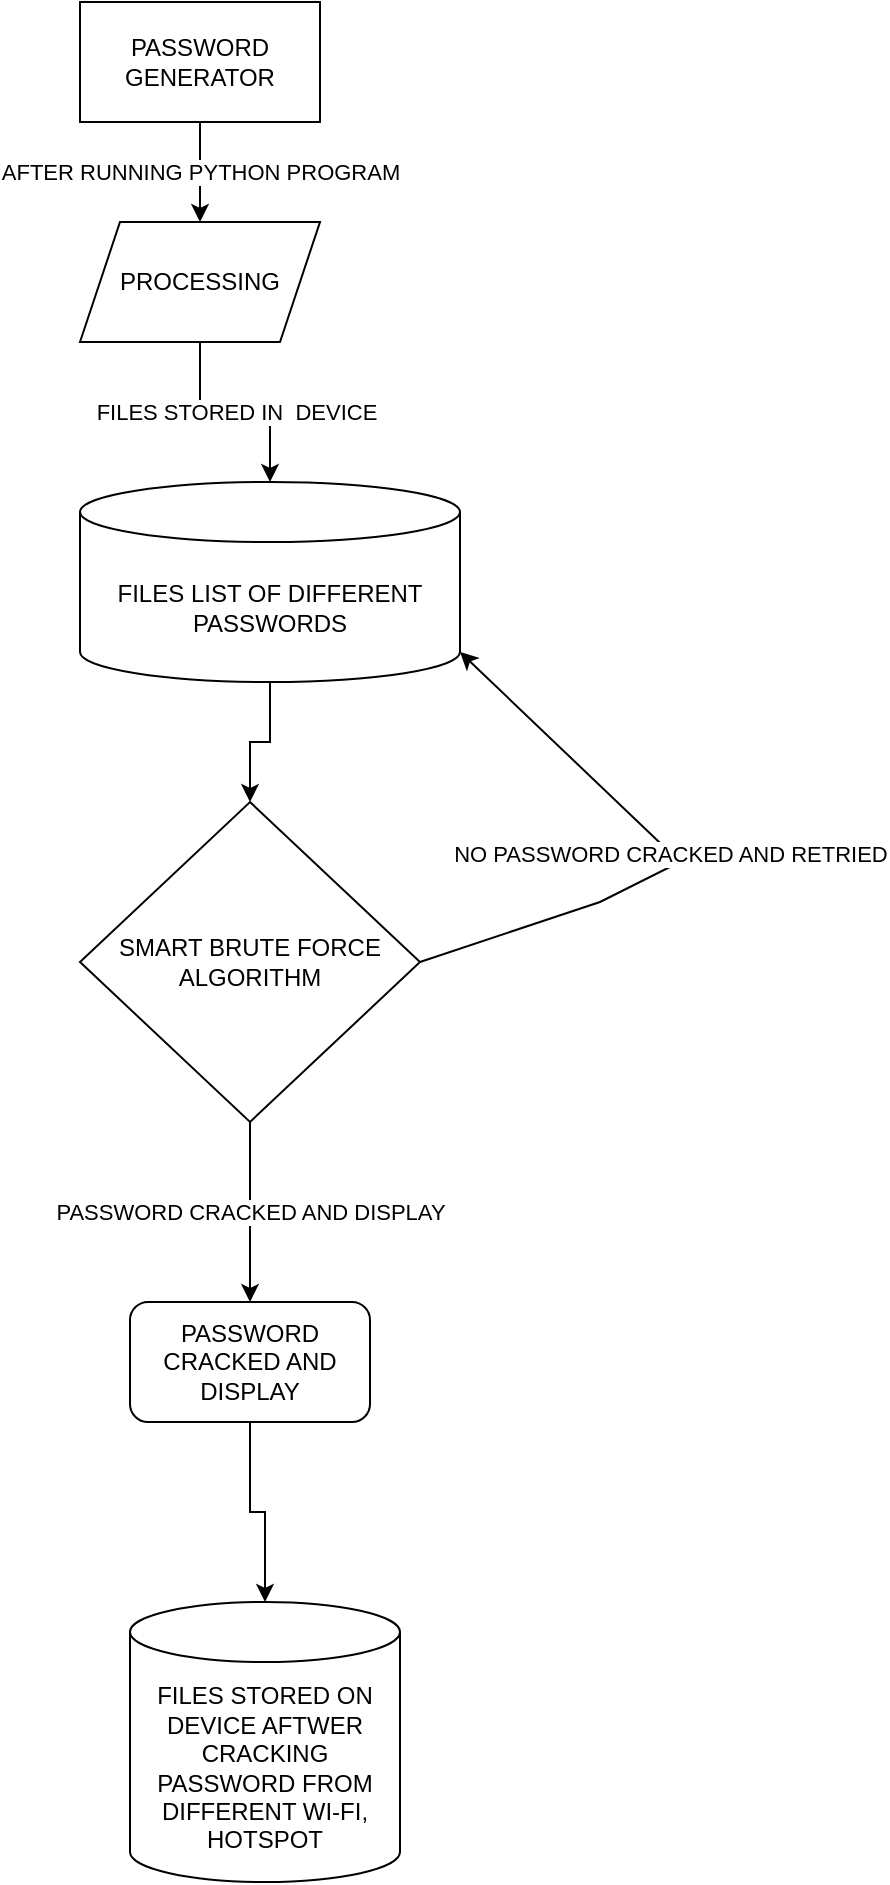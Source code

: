 <mxfile version="21.3.2" type="github">
  <diagram name="Page-1" id="wJfqy84jbx1mH-gcrJG9">
    <mxGraphModel dx="825" dy="484" grid="1" gridSize="10" guides="1" tooltips="1" connect="1" arrows="1" fold="1" page="1" pageScale="1" pageWidth="850" pageHeight="1100" math="0" shadow="0">
      <root>
        <mxCell id="0" />
        <mxCell id="1" parent="0" />
        <mxCell id="M8iI-ZJ8Y9nv1bdVEnX5-4" value="AFTER RUNNING PYTHON PROGRAM" style="edgeStyle=orthogonalEdgeStyle;rounded=0;orthogonalLoop=1;jettySize=auto;html=1;" edge="1" parent="1" source="M8iI-ZJ8Y9nv1bdVEnX5-1" target="M8iI-ZJ8Y9nv1bdVEnX5-3">
          <mxGeometry relative="1" as="geometry" />
        </mxCell>
        <mxCell id="M8iI-ZJ8Y9nv1bdVEnX5-1" value="PASSWORD GENERATOR" style="rounded=0;whiteSpace=wrap;html=1;" vertex="1" parent="1">
          <mxGeometry x="320" y="80" width="120" height="60" as="geometry" />
        </mxCell>
        <mxCell id="M8iI-ZJ8Y9nv1bdVEnX5-7" value="" style="edgeStyle=orthogonalEdgeStyle;rounded=0;orthogonalLoop=1;jettySize=auto;html=1;" edge="1" parent="1" source="M8iI-ZJ8Y9nv1bdVEnX5-2" target="M8iI-ZJ8Y9nv1bdVEnX5-6">
          <mxGeometry relative="1" as="geometry" />
        </mxCell>
        <mxCell id="M8iI-ZJ8Y9nv1bdVEnX5-2" value="FILES LIST OF DIFFERENT PASSWORDS" style="shape=cylinder3;whiteSpace=wrap;html=1;boundedLbl=1;backgroundOutline=1;size=15;" vertex="1" parent="1">
          <mxGeometry x="320" y="320" width="190" height="100" as="geometry" />
        </mxCell>
        <mxCell id="M8iI-ZJ8Y9nv1bdVEnX5-5" value="FILES STORED IN&amp;nbsp; DEVICE" style="edgeStyle=orthogonalEdgeStyle;rounded=0;orthogonalLoop=1;jettySize=auto;html=1;" edge="1" parent="1" source="M8iI-ZJ8Y9nv1bdVEnX5-3" target="M8iI-ZJ8Y9nv1bdVEnX5-2">
          <mxGeometry relative="1" as="geometry" />
        </mxCell>
        <mxCell id="M8iI-ZJ8Y9nv1bdVEnX5-3" value="PROCESSING" style="shape=parallelogram;perimeter=parallelogramPerimeter;whiteSpace=wrap;html=1;fixedSize=1;" vertex="1" parent="1">
          <mxGeometry x="320" y="190" width="120" height="60" as="geometry" />
        </mxCell>
        <mxCell id="M8iI-ZJ8Y9nv1bdVEnX5-9" value="PASSWORD CRACKED AND DISPLAY" style="edgeStyle=orthogonalEdgeStyle;rounded=0;orthogonalLoop=1;jettySize=auto;html=1;" edge="1" parent="1" source="M8iI-ZJ8Y9nv1bdVEnX5-6" target="M8iI-ZJ8Y9nv1bdVEnX5-8">
          <mxGeometry relative="1" as="geometry" />
        </mxCell>
        <mxCell id="M8iI-ZJ8Y9nv1bdVEnX5-6" value="SMART BRUTE FORCE ALGORITHM" style="rhombus;whiteSpace=wrap;html=1;" vertex="1" parent="1">
          <mxGeometry x="320" y="480" width="170" height="160" as="geometry" />
        </mxCell>
        <mxCell id="M8iI-ZJ8Y9nv1bdVEnX5-11" value="" style="edgeStyle=orthogonalEdgeStyle;rounded=0;orthogonalLoop=1;jettySize=auto;html=1;" edge="1" parent="1" source="M8iI-ZJ8Y9nv1bdVEnX5-8" target="M8iI-ZJ8Y9nv1bdVEnX5-10">
          <mxGeometry relative="1" as="geometry" />
        </mxCell>
        <mxCell id="M8iI-ZJ8Y9nv1bdVEnX5-8" value="PASSWORD CRACKED AND DISPLAY" style="rounded=1;whiteSpace=wrap;html=1;" vertex="1" parent="1">
          <mxGeometry x="345" y="730" width="120" height="60" as="geometry" />
        </mxCell>
        <mxCell id="M8iI-ZJ8Y9nv1bdVEnX5-10" value="FILES STORED ON DEVICE AFTWER CRACKING PASSWORD FROM DIFFERENT WI-FI, HOTSPOT" style="shape=cylinder3;whiteSpace=wrap;html=1;boundedLbl=1;backgroundOutline=1;size=15;" vertex="1" parent="1">
          <mxGeometry x="345" y="880" width="135" height="140" as="geometry" />
        </mxCell>
        <mxCell id="M8iI-ZJ8Y9nv1bdVEnX5-12" value="NO PASSWORD CRACKED AND RETRIED" style="endArrow=classic;html=1;rounded=0;exitX=1;exitY=0.5;exitDx=0;exitDy=0;entryX=1;entryY=1;entryDx=0;entryDy=-15;entryPerimeter=0;" edge="1" parent="1" source="M8iI-ZJ8Y9nv1bdVEnX5-6" target="M8iI-ZJ8Y9nv1bdVEnX5-2">
          <mxGeometry width="50" height="50" relative="1" as="geometry">
            <mxPoint x="550" y="550" as="sourcePoint" />
            <mxPoint x="570" y="380" as="targetPoint" />
            <Array as="points">
              <mxPoint x="580" y="530" />
              <mxPoint x="620" y="510" />
            </Array>
          </mxGeometry>
        </mxCell>
      </root>
    </mxGraphModel>
  </diagram>
</mxfile>

